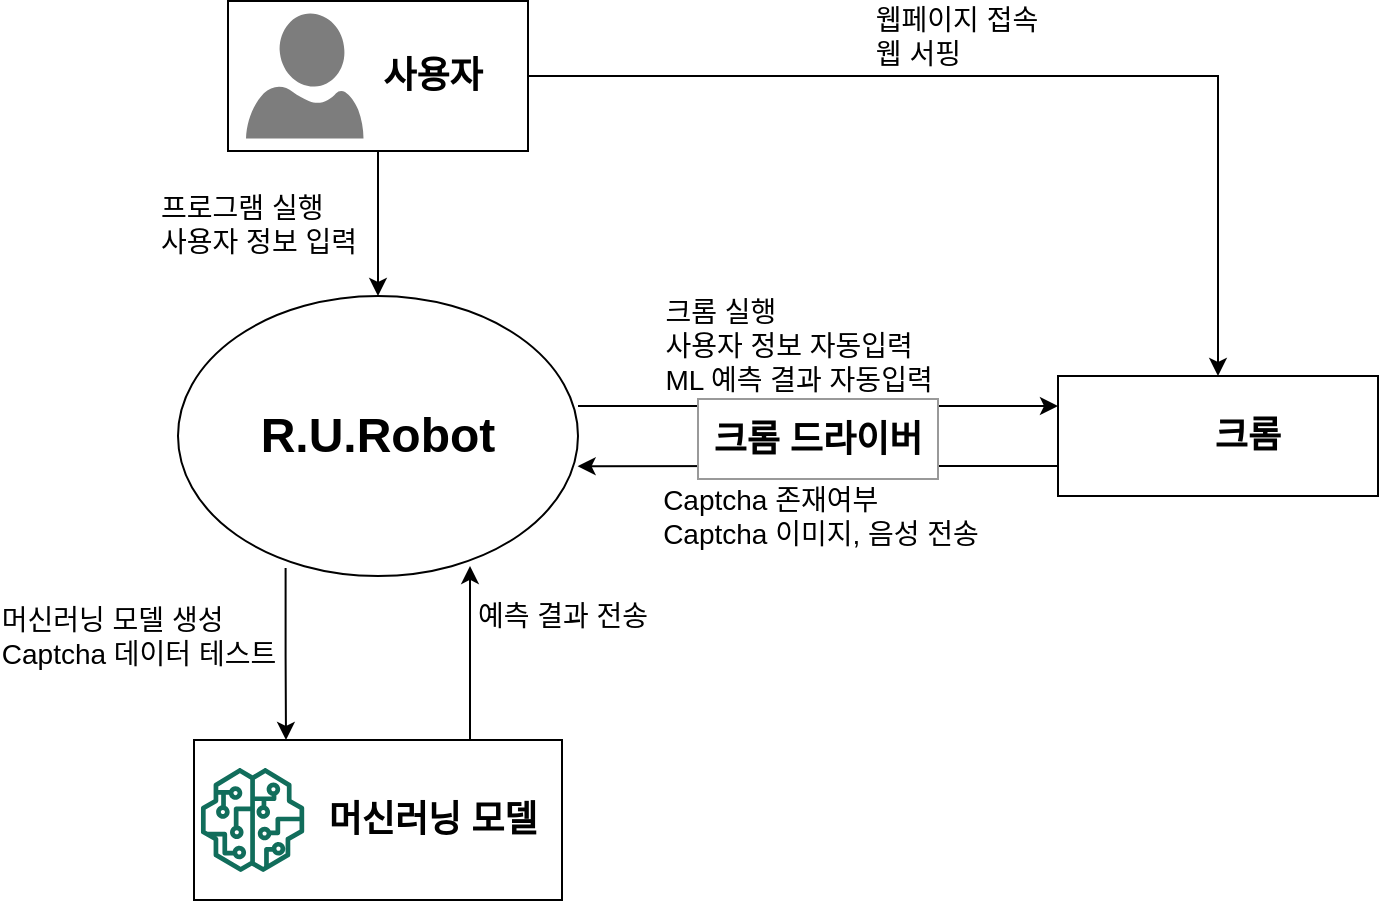 <mxfile version="10.6.7" type="google"><diagram id="_6ZdBMDTiPM2a8OiGO_y" name="Page-2"><mxGraphModel dx="652" dy="1288" grid="1" gridSize="10" guides="1" tooltips="1" connect="1" arrows="1" fold="1" page="1" pageScale="1" pageWidth="827" pageHeight="1169" math="0" shadow="0"><root><mxCell id="4RPFKpSXVqYf05vbUSJb-0"/><mxCell id="4RPFKpSXVqYf05vbUSJb-1" parent="4RPFKpSXVqYf05vbUSJb-0"/><mxCell id="s0nDneWMhcTHzU9ncH-J-2" style="edgeStyle=orthogonalEdgeStyle;rounded=0;orthogonalLoop=1;jettySize=auto;html=1;entryX=0;entryY=0.25;entryDx=0;entryDy=0;fontSize=14;exitX=1;exitY=0.393;exitDx=0;exitDy=0;exitPerimeter=0;" edge="1" parent="4RPFKpSXVqYf05vbUSJb-1" source="4RPFKpSXVqYf05vbUSJb-2" target="-fnHJyYE0xz-75kOnUQr-0"><mxGeometry relative="1" as="geometry"><mxPoint x="306" y="355" as="sourcePoint"/></mxGeometry></mxCell><mxCell id="s0nDneWMhcTHzU9ncH-J-3" value="&lt;div style=&quot;text-align: left&quot;&gt;크롬 실행&lt;/div&gt;&lt;div style=&quot;text-align: left&quot;&gt;사용자 정보 자동입력&lt;/div&gt;&lt;div style=&quot;text-align: left&quot;&gt;ML 예측 결과 자동입력&lt;/div&gt;" style="text;html=1;resizable=0;points=[];align=center;verticalAlign=middle;labelBackgroundColor=#ffffff;fontSize=14;labelBorderColor=none;" vertex="1" connectable="0" parent="s0nDneWMhcTHzU9ncH-J-2"><mxGeometry x="-0.256" y="5" relative="1" as="geometry"><mxPoint x="20" y="-25.5" as="offset"/></mxGeometry></mxCell><mxCell id="guIxd2nnTZVz3rtkWelc-11" style="edgeStyle=orthogonalEdgeStyle;rounded=0;orthogonalLoop=1;jettySize=auto;html=1;exitX=0.269;exitY=0.971;exitDx=0;exitDy=0;entryX=0.25;entryY=0;entryDx=0;entryDy=0;fontSize=14;exitPerimeter=0;" edge="1" parent="4RPFKpSXVqYf05vbUSJb-1" source="4RPFKpSXVqYf05vbUSJb-2" target="guIxd2nnTZVz3rtkWelc-3"><mxGeometry relative="1" as="geometry"><Array as="points"><mxPoint x="164" y="480"/><mxPoint x="164" y="480"/></Array></mxGeometry></mxCell><mxCell id="guIxd2nnTZVz3rtkWelc-13" value="&lt;div style=&quot;text-align: left&quot;&gt;머신러닝 모델 생성&lt;/div&gt;&lt;div style=&quot;text-align: left&quot;&gt;Captcha 데이터 테스트&lt;/div&gt;" style="text;html=1;resizable=0;points=[];align=center;verticalAlign=middle;labelBackgroundColor=#ffffff;fontSize=14;" vertex="1" connectable="0" parent="guIxd2nnTZVz3rtkWelc-11"><mxGeometry x="-0.214" y="27" relative="1" as="geometry"><mxPoint x="-101" as="offset"/></mxGeometry></mxCell><mxCell id="4RPFKpSXVqYf05vbUSJb-2" value="&lt;h1&gt;R.U.Robot&lt;/h1&gt;" style="ellipse;whiteSpace=wrap;html=1;" vertex="1" parent="4RPFKpSXVqYf05vbUSJb-1"><mxGeometry x="110" y="300" width="200" height="140" as="geometry"/></mxCell><mxCell id="4RPFKpSXVqYf05vbUSJb-13" style="edgeStyle=orthogonalEdgeStyle;rounded=0;orthogonalLoop=1;jettySize=auto;html=1;exitX=0.5;exitY=1;exitDx=0;exitDy=0;entryX=0.5;entryY=0;entryDx=0;entryDy=0;fontSize=14;" edge="1" parent="4RPFKpSXVqYf05vbUSJb-1" source="4RPFKpSXVqYf05vbUSJb-3" target="4RPFKpSXVqYf05vbUSJb-2"><mxGeometry relative="1" as="geometry"/></mxCell><mxCell id="4RPFKpSXVqYf05vbUSJb-14" value="&lt;div style=&quot;text-align: left&quot;&gt;프로그램 실행&lt;/div&gt;&lt;span&gt;&lt;div style=&quot;text-align: left&quot;&gt;사용자 정보 입력&lt;/div&gt;&lt;/span&gt;" style="text;html=1;resizable=0;points=[];align=center;verticalAlign=middle;labelBackgroundColor=#ffffff;fontSize=14;labelBorderColor=none;" vertex="1" connectable="0" parent="4RPFKpSXVqYf05vbUSJb-13"><mxGeometry x="-0.17" y="-2" relative="1" as="geometry"><mxPoint x="-58" y="6" as="offset"/></mxGeometry></mxCell><mxCell id="XTxnLuZLJKxgfmAxiTgZ-3" style="edgeStyle=orthogonalEdgeStyle;rounded=0;orthogonalLoop=1;jettySize=auto;html=1;exitX=1;exitY=0.5;exitDx=0;exitDy=0;entryX=0.5;entryY=0;entryDx=0;entryDy=0;fontSize=14;" edge="1" parent="4RPFKpSXVqYf05vbUSJb-1" source="4RPFKpSXVqYf05vbUSJb-3" target="-fnHJyYE0xz-75kOnUQr-0"><mxGeometry relative="1" as="geometry"/></mxCell><mxCell id="XTxnLuZLJKxgfmAxiTgZ-4" value="웹페이지 접속&lt;br&gt;&lt;div style=&quot;text-align: left&quot;&gt;웹 서핑&lt;/div&gt;" style="text;html=1;resizable=0;points=[];align=center;verticalAlign=middle;labelBackgroundColor=#ffffff;fontSize=14;" vertex="1" connectable="0" parent="XTxnLuZLJKxgfmAxiTgZ-3"><mxGeometry x="-0.19" y="6" relative="1" as="geometry"><mxPoint x="13" y="-14.5" as="offset"/></mxGeometry></mxCell><mxCell id="4RPFKpSXVqYf05vbUSJb-9" value="" style="group" vertex="1" connectable="0" parent="4RPFKpSXVqYf05vbUSJb-1"><mxGeometry x="90" y="170" width="120" height="40" as="geometry"/></mxCell><mxCell id="s0nDneWMhcTHzU9ncH-J-1" value="" style="group" vertex="1" connectable="0" parent="4RPFKpSXVqYf05vbUSJb-1"><mxGeometry x="550" y="340" width="160" height="60" as="geometry"/></mxCell><mxCell id="-fnHJyYE0xz-75kOnUQr-0" value="&lt;h2 style=&quot;text-align: right&quot;&gt;&amp;nbsp; &amp;nbsp; &amp;nbsp; 크롬&lt;/h2&gt;" style="rounded=0;whiteSpace=wrap;html=1;" vertex="1" parent="s0nDneWMhcTHzU9ncH-J-1"><mxGeometry width="160" height="60" as="geometry"/></mxCell><mxCell id="s0nDneWMhcTHzU9ncH-J-0" value="" style="shape=image;html=1;verticalAlign=top;verticalLabelPosition=bottom;labelBackgroundColor=#ffffff;imageAspect=0;aspect=fixed;image=https://cdn2.iconfinder.com/data/icons/social-icons-33/128/Google_Chrome-128.png" vertex="1" parent="s0nDneWMhcTHzU9ncH-J-1"><mxGeometry x="20.167" y="8.5" width="43" height="43" as="geometry"/></mxCell><mxCell id="ok-7kC21wl7cV3HzjsCr-0" style="edgeStyle=orthogonalEdgeStyle;rounded=0;orthogonalLoop=1;jettySize=auto;html=1;exitX=0;exitY=0.75;exitDx=0;exitDy=0;entryX=0.999;entryY=0.608;entryDx=0;entryDy=0;fontSize=14;entryPerimeter=0;" edge="1" parent="4RPFKpSXVqYf05vbUSJb-1" source="-fnHJyYE0xz-75kOnUQr-0" target="4RPFKpSXVqYf05vbUSJb-2"><mxGeometry relative="1" as="geometry"/></mxCell><mxCell id="ok-7kC21wl7cV3HzjsCr-1" value="&lt;div style=&quot;text-align: left&quot;&gt;Captcha 존재여부&lt;/div&gt;&lt;div style=&quot;text-align: left&quot;&gt;Captcha 이미지, 음성 전송&lt;/div&gt;" style="text;html=1;resizable=0;points=[];align=center;verticalAlign=middle;labelBackgroundColor=#ffffff;fontSize=14;labelBorderColor=none;" vertex="1" connectable="0" parent="ok-7kC21wl7cV3HzjsCr-0"><mxGeometry x="0.623" y="1" relative="1" as="geometry"><mxPoint x="75.5" y="24" as="offset"/></mxGeometry></mxCell><mxCell id="XTxnLuZLJKxgfmAxiTgZ-6" value="&lt;h2 style=&quot;text-align: right&quot;&gt;크롬 드라이버&lt;/h2&gt;" style="rounded=0;whiteSpace=wrap;html=1;strokeColor=#999999;" vertex="1" parent="4RPFKpSXVqYf05vbUSJb-1"><mxGeometry x="370" y="351.5" width="120" height="40" as="geometry"/></mxCell><mxCell id="guIxd2nnTZVz3rtkWelc-5" value="" style="group" vertex="1" connectable="0" parent="4RPFKpSXVqYf05vbUSJb-1"><mxGeometry x="135" y="152.5" width="150" height="75" as="geometry"/></mxCell><mxCell id="guIxd2nnTZVz3rtkWelc-1" value="" style="group" vertex="1" connectable="0" parent="guIxd2nnTZVz3rtkWelc-5"><mxGeometry width="150" height="75" as="geometry"/></mxCell><mxCell id="4RPFKpSXVqYf05vbUSJb-3" value="&lt;h2&gt;&amp;nbsp; &amp;nbsp; &amp;nbsp; &amp;nbsp; &amp;nbsp; &amp;nbsp;사용자&lt;/h2&gt;" style="rounded=0;whiteSpace=wrap;html=1;" vertex="1" parent="guIxd2nnTZVz3rtkWelc-1"><mxGeometry width="150" height="75" as="geometry"/></mxCell><mxCell id="guIxd2nnTZVz3rtkWelc-0" value="" style="shadow=0;dashed=0;html=1;strokeColor=none;labelPosition=center;verticalLabelPosition=bottom;verticalAlign=top;align=center;shape=mxgraph.azure.user;fillColor=#7D7D7D;" vertex="1" parent="guIxd2nnTZVz3rtkWelc-1"><mxGeometry x="9" y="6.25" width="58.75" height="62.5" as="geometry"/></mxCell><mxCell id="guIxd2nnTZVz3rtkWelc-8" value="" style="group" vertex="1" connectable="0" parent="4RPFKpSXVqYf05vbUSJb-1"><mxGeometry x="118" y="522" width="184" height="80" as="geometry"/></mxCell><mxCell id="guIxd2nnTZVz3rtkWelc-3" value="&lt;h2 style=&quot;text-align: right&quot;&gt;&amp;nbsp; &amp;nbsp; &amp;nbsp; &amp;nbsp; &amp;nbsp; &amp;nbsp;머신러닝 모델&lt;/h2&gt;" style="rounded=0;whiteSpace=wrap;html=1;" vertex="1" parent="guIxd2nnTZVz3rtkWelc-8"><mxGeometry width="184" height="80" as="geometry"/></mxCell><mxCell id="guIxd2nnTZVz3rtkWelc-6" value="" style="outlineConnect=0;fontColor=#232F3E;gradientColor=none;fillColor=#116D5B;strokeColor=none;dashed=0;verticalLabelPosition=bottom;verticalAlign=top;align=center;html=1;fontSize=12;fontStyle=0;aspect=fixed;pointerEvents=1;shape=mxgraph.aws4.sagemaker_model;" vertex="1" parent="guIxd2nnTZVz3rtkWelc-8"><mxGeometry x="3.286" y="14" width="52" height="52" as="geometry"/></mxCell><mxCell id="guIxd2nnTZVz3rtkWelc-10" style="edgeStyle=orthogonalEdgeStyle;rounded=0;orthogonalLoop=1;jettySize=auto;html=1;exitX=0.75;exitY=0;exitDx=0;exitDy=0;entryX=0.73;entryY=0.964;entryDx=0;entryDy=0;fontSize=14;entryPerimeter=0;" edge="1" parent="4RPFKpSXVqYf05vbUSJb-1" source="guIxd2nnTZVz3rtkWelc-3" target="4RPFKpSXVqYf05vbUSJb-2"><mxGeometry relative="1" as="geometry"/></mxCell><mxCell id="guIxd2nnTZVz3rtkWelc-14" value="예측 결과 전송" style="text;html=1;resizable=0;points=[];align=center;verticalAlign=middle;labelBackgroundColor=#ffffff;fontSize=14;" vertex="1" connectable="0" parent="guIxd2nnTZVz3rtkWelc-10"><mxGeometry x="0.239" y="-1" relative="1" as="geometry"><mxPoint x="45" y="-8" as="offset"/></mxGeometry></mxCell></root></mxGraphModel></diagram></mxfile>